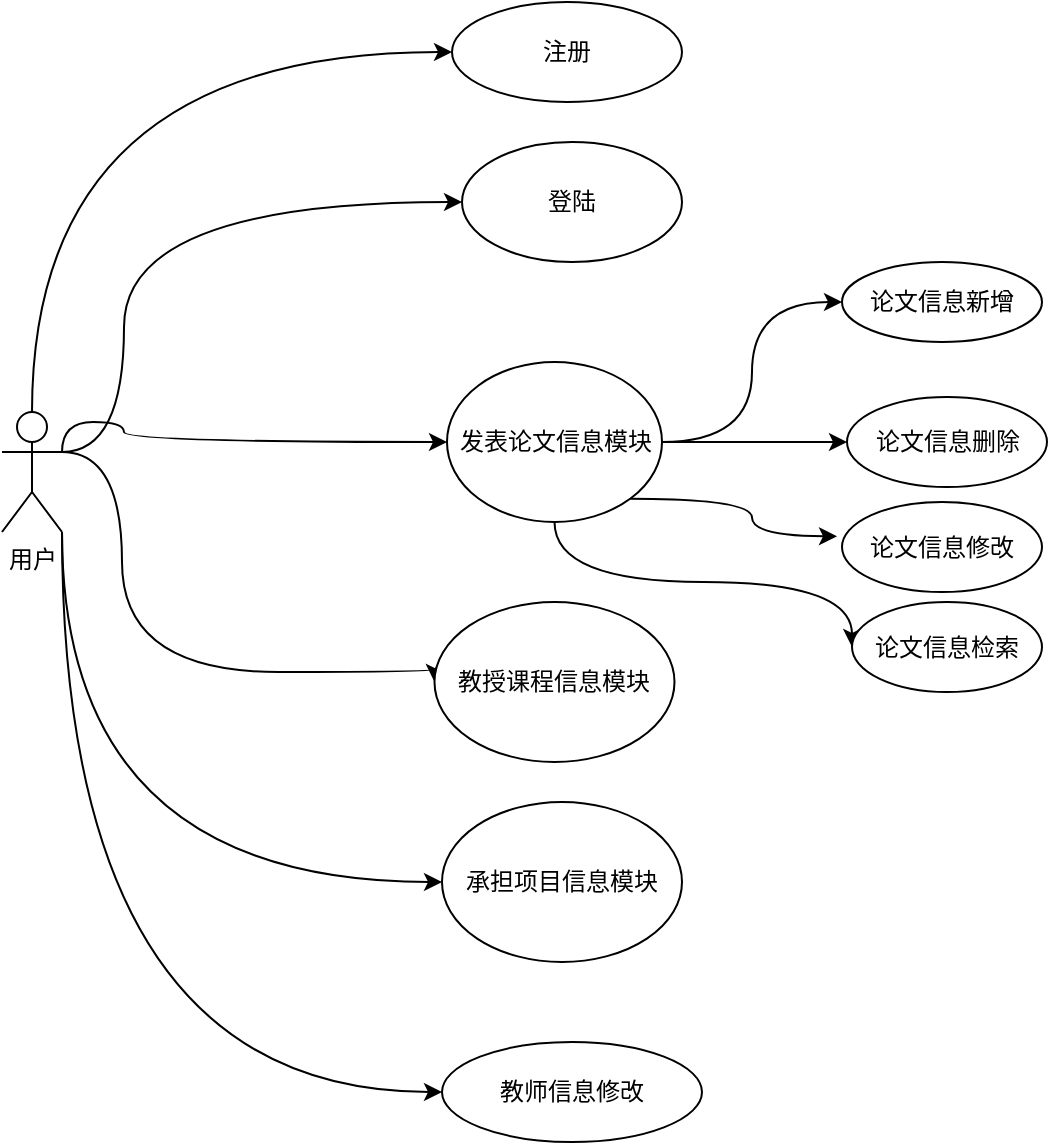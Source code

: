 <mxfile version="21.5.2" type="device">
  <diagram name="第 1 页" id="L7efiHlIBuk-ChQDylOk">
    <mxGraphModel dx="1195" dy="662" grid="1" gridSize="10" guides="1" tooltips="1" connect="1" arrows="1" fold="1" page="1" pageScale="1" pageWidth="827" pageHeight="1169" math="0" shadow="0">
      <root>
        <mxCell id="0" />
        <mxCell id="1" parent="0" />
        <mxCell id="7D4-CdUa76EdzAnQ6E8K-21" style="edgeStyle=orthogonalEdgeStyle;orthogonalLoop=1;jettySize=auto;html=1;exitX=0.5;exitY=0;exitDx=0;exitDy=0;exitPerimeter=0;entryX=0;entryY=0.5;entryDx=0;entryDy=0;curved=1;" edge="1" parent="1" source="7D4-CdUa76EdzAnQ6E8K-3" target="7D4-CdUa76EdzAnQ6E8K-7">
          <mxGeometry relative="1" as="geometry" />
        </mxCell>
        <mxCell id="7D4-CdUa76EdzAnQ6E8K-22" style="edgeStyle=orthogonalEdgeStyle;orthogonalLoop=1;jettySize=auto;html=1;exitX=1;exitY=0.333;exitDx=0;exitDy=0;exitPerimeter=0;entryX=0;entryY=0.5;entryDx=0;entryDy=0;curved=1;" edge="1" parent="1" source="7D4-CdUa76EdzAnQ6E8K-3" target="7D4-CdUa76EdzAnQ6E8K-8">
          <mxGeometry relative="1" as="geometry">
            <Array as="points">
              <mxPoint x="101" y="260" />
            </Array>
          </mxGeometry>
        </mxCell>
        <mxCell id="7D4-CdUa76EdzAnQ6E8K-23" style="edgeStyle=orthogonalEdgeStyle;orthogonalLoop=1;jettySize=auto;html=1;exitX=1;exitY=0.333;exitDx=0;exitDy=0;exitPerimeter=0;entryX=0;entryY=0.5;entryDx=0;entryDy=0;curved=1;" edge="1" parent="1" source="7D4-CdUa76EdzAnQ6E8K-3" target="7D4-CdUa76EdzAnQ6E8K-10">
          <mxGeometry relative="1" as="geometry">
            <Array as="points">
              <mxPoint x="101" y="370" />
            </Array>
          </mxGeometry>
        </mxCell>
        <mxCell id="7D4-CdUa76EdzAnQ6E8K-24" style="edgeStyle=orthogonalEdgeStyle;orthogonalLoop=1;jettySize=auto;html=1;exitX=1;exitY=0.333;exitDx=0;exitDy=0;exitPerimeter=0;entryX=0;entryY=0.5;entryDx=0;entryDy=0;curved=1;" edge="1" parent="1" source="7D4-CdUa76EdzAnQ6E8K-3" target="7D4-CdUa76EdzAnQ6E8K-11">
          <mxGeometry relative="1" as="geometry">
            <Array as="points">
              <mxPoint x="100" y="385" />
              <mxPoint x="100" y="495" />
            </Array>
          </mxGeometry>
        </mxCell>
        <mxCell id="7D4-CdUa76EdzAnQ6E8K-25" style="edgeStyle=orthogonalEdgeStyle;orthogonalLoop=1;jettySize=auto;html=1;exitX=1;exitY=1;exitDx=0;exitDy=0;exitPerimeter=0;entryX=0;entryY=0.5;entryDx=0;entryDy=0;curved=1;" edge="1" parent="1" source="7D4-CdUa76EdzAnQ6E8K-3" target="7D4-CdUa76EdzAnQ6E8K-9">
          <mxGeometry relative="1" as="geometry" />
        </mxCell>
        <mxCell id="7D4-CdUa76EdzAnQ6E8K-26" style="edgeStyle=orthogonalEdgeStyle;orthogonalLoop=1;jettySize=auto;html=1;exitX=1;exitY=1;exitDx=0;exitDy=0;exitPerimeter=0;entryX=0;entryY=0.5;entryDx=0;entryDy=0;curved=1;" edge="1" parent="1" source="7D4-CdUa76EdzAnQ6E8K-3" target="7D4-CdUa76EdzAnQ6E8K-12">
          <mxGeometry relative="1" as="geometry" />
        </mxCell>
        <mxCell id="7D4-CdUa76EdzAnQ6E8K-3" value="用户" style="shape=umlActor;verticalLabelPosition=bottom;verticalAlign=top;html=1;outlineConnect=0;" vertex="1" parent="1">
          <mxGeometry x="40" y="365" width="30" height="60" as="geometry" />
        </mxCell>
        <mxCell id="7D4-CdUa76EdzAnQ6E8K-7" value="注册" style="ellipse;whiteSpace=wrap;html=1;" vertex="1" parent="1">
          <mxGeometry x="265" y="160" width="115" height="50" as="geometry" />
        </mxCell>
        <mxCell id="7D4-CdUa76EdzAnQ6E8K-8" value="登陆" style="ellipse;whiteSpace=wrap;html=1;" vertex="1" parent="1">
          <mxGeometry x="270" y="230" width="110" height="60" as="geometry" />
        </mxCell>
        <mxCell id="7D4-CdUa76EdzAnQ6E8K-9" value="教师信息修改" style="ellipse;whiteSpace=wrap;html=1;" vertex="1" parent="1">
          <mxGeometry x="260" y="680" width="130" height="50" as="geometry" />
        </mxCell>
        <mxCell id="7D4-CdUa76EdzAnQ6E8K-28" style="edgeStyle=orthogonalEdgeStyle;orthogonalLoop=1;jettySize=auto;html=1;exitX=1;exitY=0.5;exitDx=0;exitDy=0;entryX=0;entryY=0.5;entryDx=0;entryDy=0;curved=1;" edge="1" parent="1" source="7D4-CdUa76EdzAnQ6E8K-10" target="7D4-CdUa76EdzAnQ6E8K-16">
          <mxGeometry relative="1" as="geometry" />
        </mxCell>
        <mxCell id="7D4-CdUa76EdzAnQ6E8K-29" style="edgeStyle=orthogonalEdgeStyle;orthogonalLoop=1;jettySize=auto;html=1;exitX=1;exitY=0.5;exitDx=0;exitDy=0;entryX=0;entryY=0.5;entryDx=0;entryDy=0;curved=1;" edge="1" parent="1" source="7D4-CdUa76EdzAnQ6E8K-10" target="7D4-CdUa76EdzAnQ6E8K-17">
          <mxGeometry relative="1" as="geometry" />
        </mxCell>
        <mxCell id="7D4-CdUa76EdzAnQ6E8K-30" style="edgeStyle=orthogonalEdgeStyle;orthogonalLoop=1;jettySize=auto;html=1;entryX=-0.025;entryY=0.381;entryDx=0;entryDy=0;entryPerimeter=0;exitX=1;exitY=1;exitDx=0;exitDy=0;curved=1;" edge="1" parent="1" source="7D4-CdUa76EdzAnQ6E8K-10" target="7D4-CdUa76EdzAnQ6E8K-18">
          <mxGeometry relative="1" as="geometry">
            <mxPoint x="370" y="380" as="sourcePoint" />
          </mxGeometry>
        </mxCell>
        <mxCell id="7D4-CdUa76EdzAnQ6E8K-31" style="edgeStyle=orthogonalEdgeStyle;orthogonalLoop=1;jettySize=auto;html=1;exitX=0.5;exitY=1;exitDx=0;exitDy=0;entryX=0;entryY=0.5;entryDx=0;entryDy=0;curved=1;" edge="1" parent="1" source="7D4-CdUa76EdzAnQ6E8K-10" target="7D4-CdUa76EdzAnQ6E8K-19">
          <mxGeometry relative="1" as="geometry">
            <Array as="points">
              <mxPoint x="316" y="450" />
              <mxPoint x="465" y="450" />
            </Array>
          </mxGeometry>
        </mxCell>
        <mxCell id="7D4-CdUa76EdzAnQ6E8K-10" value="发表论文信息模块" style="ellipse;whiteSpace=wrap;html=1;" vertex="1" parent="1">
          <mxGeometry x="262.5" y="340" width="107.5" height="80" as="geometry" />
        </mxCell>
        <mxCell id="7D4-CdUa76EdzAnQ6E8K-11" value="教授课程信息模块" style="ellipse;whiteSpace=wrap;html=1;" vertex="1" parent="1">
          <mxGeometry x="256.25" y="460" width="120" height="80" as="geometry" />
        </mxCell>
        <mxCell id="7D4-CdUa76EdzAnQ6E8K-12" value="承担项目信息模块" style="ellipse;whiteSpace=wrap;html=1;" vertex="1" parent="1">
          <mxGeometry x="260" y="560" width="120" height="80" as="geometry" />
        </mxCell>
        <mxCell id="7D4-CdUa76EdzAnQ6E8K-16" value="论文信息新增" style="ellipse;whiteSpace=wrap;html=1;" vertex="1" parent="1">
          <mxGeometry x="460" y="290" width="100" height="40" as="geometry" />
        </mxCell>
        <mxCell id="7D4-CdUa76EdzAnQ6E8K-17" value="论文信息删除" style="ellipse;whiteSpace=wrap;html=1;" vertex="1" parent="1">
          <mxGeometry x="462.5" y="357.5" width="100" height="45" as="geometry" />
        </mxCell>
        <mxCell id="7D4-CdUa76EdzAnQ6E8K-18" value="论文信息修改" style="ellipse;whiteSpace=wrap;html=1;" vertex="1" parent="1">
          <mxGeometry x="460" y="410" width="100" height="45" as="geometry" />
        </mxCell>
        <mxCell id="7D4-CdUa76EdzAnQ6E8K-19" value="论文信息检索" style="ellipse;whiteSpace=wrap;html=1;" vertex="1" parent="1">
          <mxGeometry x="465" y="460" width="95" height="45" as="geometry" />
        </mxCell>
      </root>
    </mxGraphModel>
  </diagram>
</mxfile>
